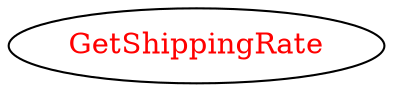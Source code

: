 digraph dependencyGraph {
 concentrate=true;
 ranksep="2.0";
 rankdir="LR"; 
 splines="ortho";
"GetShippingRate" [fontcolor="red"];
}
